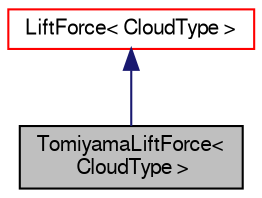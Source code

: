 digraph "TomiyamaLiftForce&lt; CloudType &gt;"
{
  bgcolor="transparent";
  edge [fontname="FreeSans",fontsize="10",labelfontname="FreeSans",labelfontsize="10"];
  node [fontname="FreeSans",fontsize="10",shape=record];
  Node3 [label="TomiyamaLiftForce\<\l CloudType \>",height=0.2,width=0.4,color="black", fillcolor="grey75", style="filled", fontcolor="black"];
  Node4 -> Node3 [dir="back",color="midnightblue",fontsize="10",style="solid",fontname="FreeSans"];
  Node4 [label="LiftForce\< CloudType \>",height=0.2,width=0.4,color="red",URL="$a24134.html",tooltip="Base class for particle lift force models. "];
}
